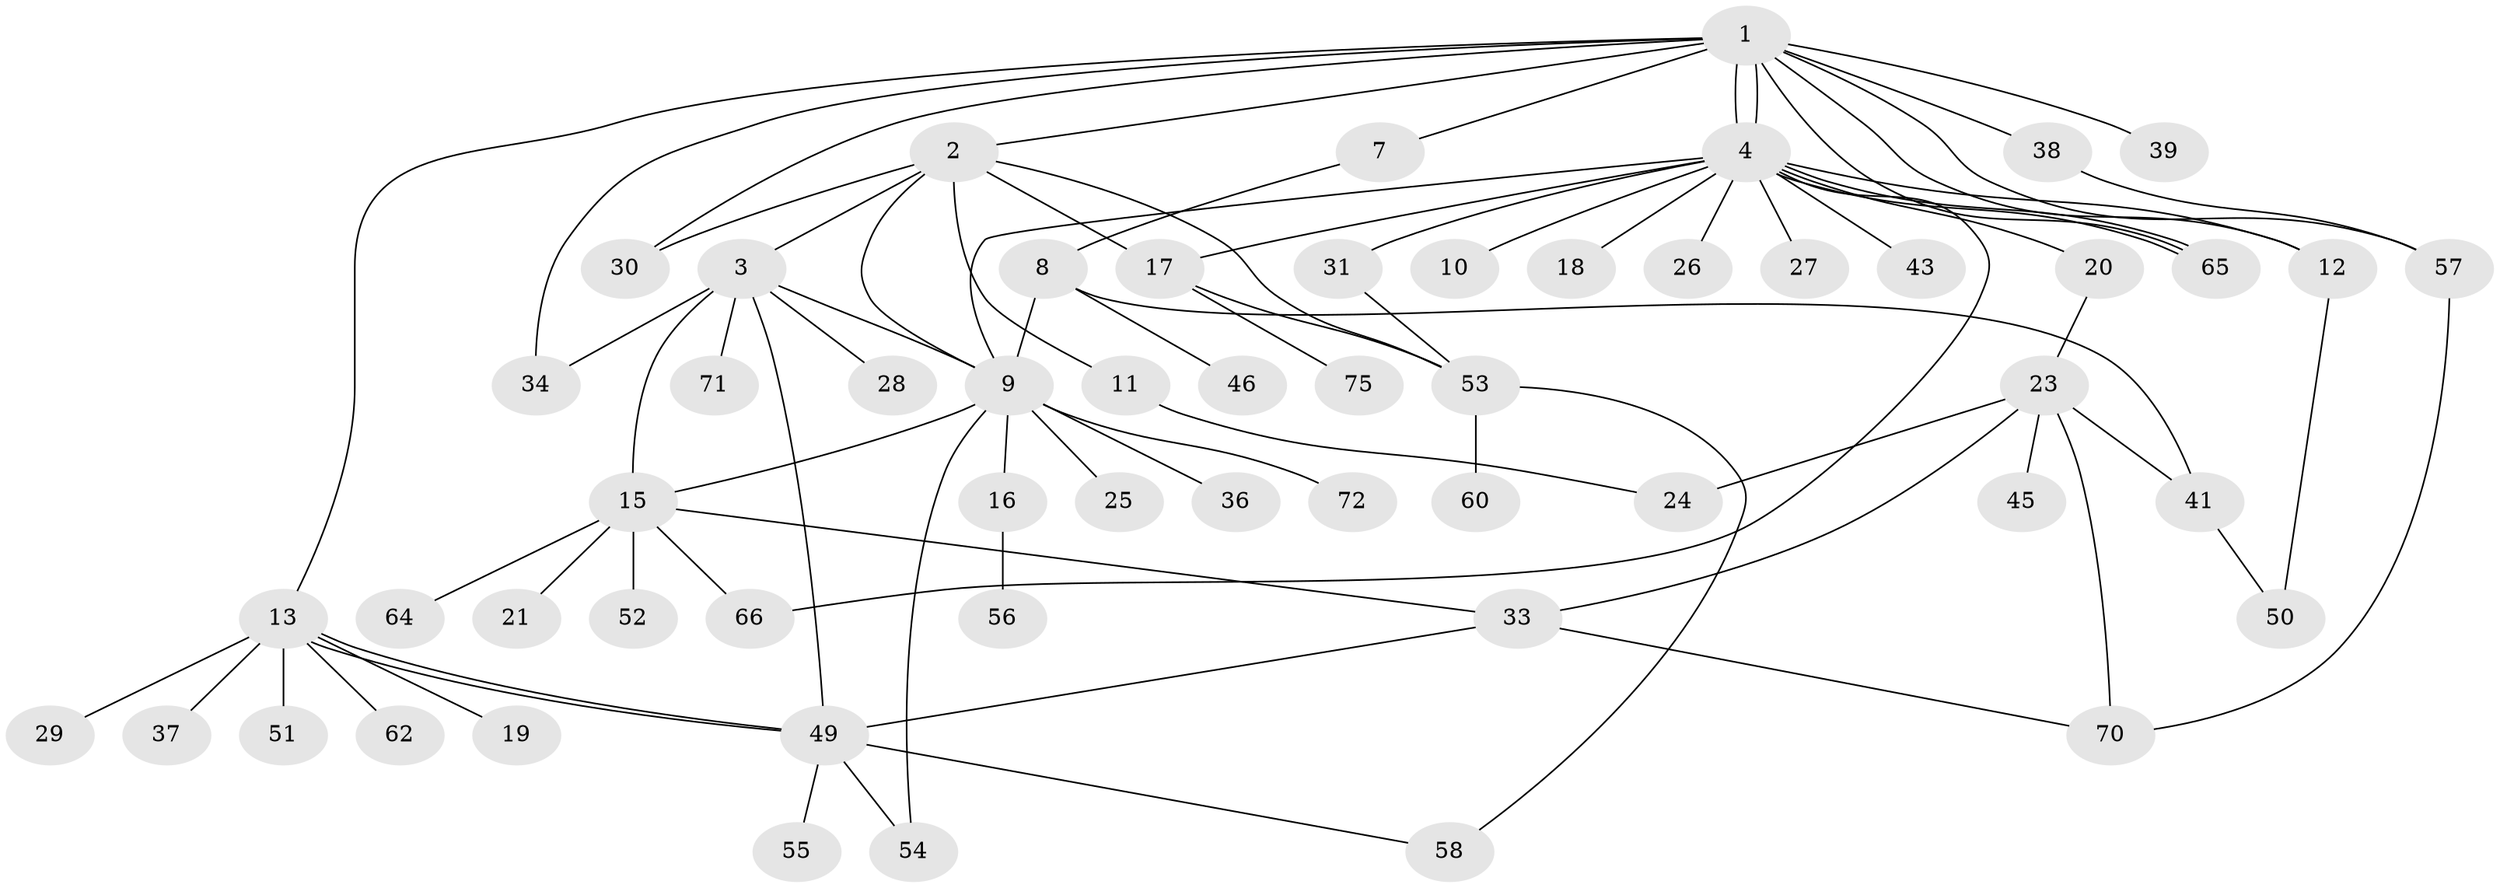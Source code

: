 // Generated by graph-tools (version 1.1) at 2025/23/03/03/25 07:23:48]
// undirected, 56 vertices, 81 edges
graph export_dot {
graph [start="1"]
  node [color=gray90,style=filled];
  1 [super="+6"];
  2;
  3 [super="+5"];
  4 [super="+44"];
  7;
  8 [super="+74"];
  9 [super="+40"];
  10;
  11 [super="+22"];
  12;
  13 [super="+14"];
  15 [super="+42"];
  16;
  17 [super="+67"];
  18;
  19;
  20;
  21;
  23 [super="+63"];
  24;
  25 [super="+48"];
  26 [super="+32"];
  27;
  28;
  29 [super="+59"];
  30 [super="+35"];
  31;
  33 [super="+61"];
  34;
  36;
  37;
  38;
  39;
  41 [super="+47"];
  43;
  45;
  46;
  49 [super="+69"];
  50;
  51;
  52;
  53 [super="+68"];
  54;
  55;
  56;
  57;
  58;
  60;
  62;
  64;
  65;
  66;
  70 [super="+73"];
  71;
  72;
  75;
  1 -- 2;
  1 -- 4;
  1 -- 4;
  1 -- 7;
  1 -- 12;
  1 -- 13;
  1 -- 34;
  1 -- 38;
  1 -- 39;
  1 -- 57;
  1 -- 65;
  1 -- 30;
  2 -- 3;
  2 -- 11;
  2 -- 17;
  2 -- 30;
  2 -- 53;
  2 -- 9;
  3 -- 9;
  3 -- 15;
  3 -- 28;
  3 -- 34;
  3 -- 49;
  3 -- 71;
  4 -- 9;
  4 -- 10;
  4 -- 12;
  4 -- 17;
  4 -- 18;
  4 -- 20;
  4 -- 26;
  4 -- 27;
  4 -- 31;
  4 -- 43;
  4 -- 65;
  4 -- 65;
  4 -- 66;
  7 -- 8;
  8 -- 41;
  8 -- 46;
  8 -- 9;
  9 -- 16;
  9 -- 25;
  9 -- 36;
  9 -- 54;
  9 -- 72;
  9 -- 15;
  11 -- 24;
  12 -- 50;
  13 -- 19;
  13 -- 29;
  13 -- 37;
  13 -- 49;
  13 -- 49;
  13 -- 51;
  13 -- 62;
  15 -- 21;
  15 -- 52;
  15 -- 64;
  15 -- 66;
  15 -- 33;
  16 -- 56;
  17 -- 53;
  17 -- 75;
  20 -- 23;
  23 -- 24;
  23 -- 33;
  23 -- 45;
  23 -- 70;
  23 -- 41;
  31 -- 53;
  33 -- 49;
  33 -- 70;
  38 -- 57;
  41 -- 50;
  49 -- 54;
  49 -- 55;
  49 -- 58;
  53 -- 58;
  53 -- 60;
  57 -- 70;
}
